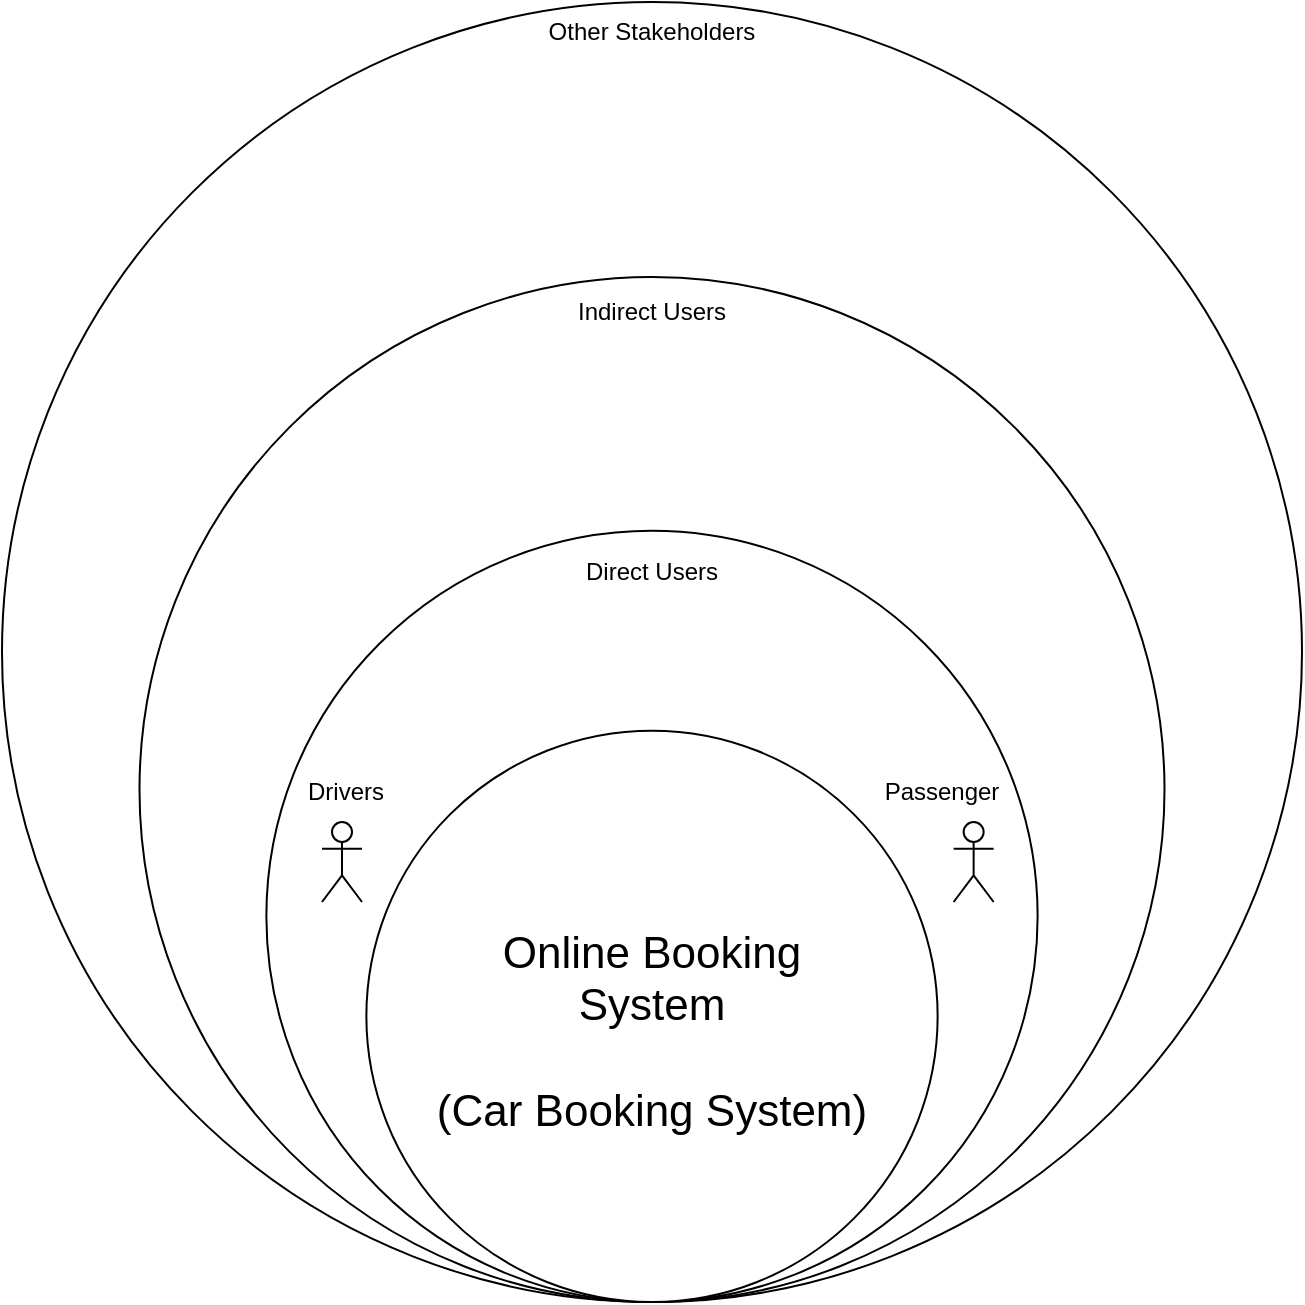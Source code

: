 <mxfile version="28.2.5">
  <diagram name="Page-1" id="3pftOQPsZ4v80Mipi9X5">
    <mxGraphModel dx="1806" dy="719" grid="1" gridSize="10" guides="1" tooltips="1" connect="1" arrows="1" fold="1" page="1" pageScale="1" pageWidth="827" pageHeight="1169" math="0" shadow="0">
      <root>
        <mxCell id="0" />
        <mxCell id="1" parent="0" />
        <mxCell id="a4tCJnRa7qCzZtoUwaEh-1" value="" style="ellipse;whiteSpace=wrap;html=1;aspect=fixed;" vertex="1" parent="1">
          <mxGeometry x="80" y="60" width="650" height="650" as="geometry" />
        </mxCell>
        <mxCell id="a4tCJnRa7qCzZtoUwaEh-2" value="" style="ellipse;whiteSpace=wrap;html=1;aspect=fixed;" vertex="1" parent="1">
          <mxGeometry x="148.75" y="197.5" width="512.5" height="512.5" as="geometry" />
        </mxCell>
        <mxCell id="a4tCJnRa7qCzZtoUwaEh-5" value="" style="ellipse;whiteSpace=wrap;html=1;aspect=fixed;" vertex="1" parent="1">
          <mxGeometry x="212.185" y="324.37" width="385.63" height="385.63" as="geometry" />
        </mxCell>
        <mxCell id="a4tCJnRa7qCzZtoUwaEh-6" value="" style="ellipse;whiteSpace=wrap;html=1;aspect=fixed;" vertex="1" parent="1">
          <mxGeometry x="262.185" y="424.37" width="285.63" height="285.63" as="geometry" />
        </mxCell>
        <mxCell id="a4tCJnRa7qCzZtoUwaEh-10" value="&lt;font style=&quot;font-size: 22px;&quot;&gt;Online Booking System&lt;/font&gt;&lt;div&gt;&lt;font style=&quot;font-size: 22px;&quot;&gt;&lt;br&gt;&lt;/font&gt;&lt;/div&gt;&lt;div&gt;&lt;font style=&quot;font-size: 22px;&quot;&gt;(Car Booking System)&lt;/font&gt;&lt;/div&gt;" style="text;html=1;align=center;verticalAlign=middle;whiteSpace=wrap;rounded=0;" vertex="1" parent="1">
          <mxGeometry x="290" y="480" width="230" height="190" as="geometry" />
        </mxCell>
        <mxCell id="a4tCJnRa7qCzZtoUwaEh-11" value="Direct Users" style="text;html=1;align=center;verticalAlign=middle;whiteSpace=wrap;rounded=0;" vertex="1" parent="1">
          <mxGeometry x="340" y="330" width="130" height="30" as="geometry" />
        </mxCell>
        <mxCell id="a4tCJnRa7qCzZtoUwaEh-12" value="Indirect Users" style="text;html=1;align=center;verticalAlign=middle;whiteSpace=wrap;rounded=0;" vertex="1" parent="1">
          <mxGeometry x="340" y="200" width="130" height="30" as="geometry" />
        </mxCell>
        <mxCell id="a4tCJnRa7qCzZtoUwaEh-13" value="Other Stakeholders" style="text;html=1;align=center;verticalAlign=middle;whiteSpace=wrap;rounded=0;" vertex="1" parent="1">
          <mxGeometry x="340" y="60" width="130" height="30" as="geometry" />
        </mxCell>
        <mxCell id="a4tCJnRa7qCzZtoUwaEh-14" value="" style="shape=umlActor;verticalLabelPosition=bottom;verticalAlign=top;html=1;outlineConnect=0;" vertex="1" parent="1">
          <mxGeometry x="240" y="470" width="20" height="40" as="geometry" />
        </mxCell>
        <mxCell id="a4tCJnRa7qCzZtoUwaEh-15" value="Drivers" style="text;html=1;align=center;verticalAlign=middle;whiteSpace=wrap;rounded=0;" vertex="1" parent="1">
          <mxGeometry x="222" y="440" width="60" height="30" as="geometry" />
        </mxCell>
        <mxCell id="a4tCJnRa7qCzZtoUwaEh-18" value="" style="shape=umlActor;verticalLabelPosition=bottom;verticalAlign=top;html=1;outlineConnect=0;" vertex="1" parent="1">
          <mxGeometry x="555.82" y="470" width="20" height="40" as="geometry" />
        </mxCell>
        <mxCell id="a4tCJnRa7qCzZtoUwaEh-19" value="Passenger" style="text;html=1;align=center;verticalAlign=middle;whiteSpace=wrap;rounded=0;" vertex="1" parent="1">
          <mxGeometry x="520.0" y="440" width="60" height="30" as="geometry" />
        </mxCell>
      </root>
    </mxGraphModel>
  </diagram>
</mxfile>
